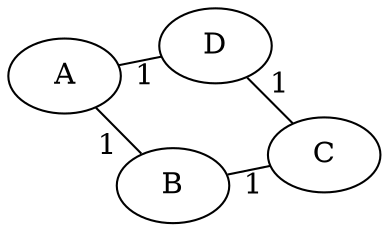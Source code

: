 graph Exspan {
      graph [layout="neato"]
      A [pos="0,1"]
      B [pos="0.1,0"]
      C [pos="2,1"]
      D [pos="1,1"]
      A -- B [label="1"]
      A -- D [label="1"]
      B -- C [label="1"]
      B -- D [style="invis"]
      C -- D [label="1"]
}

